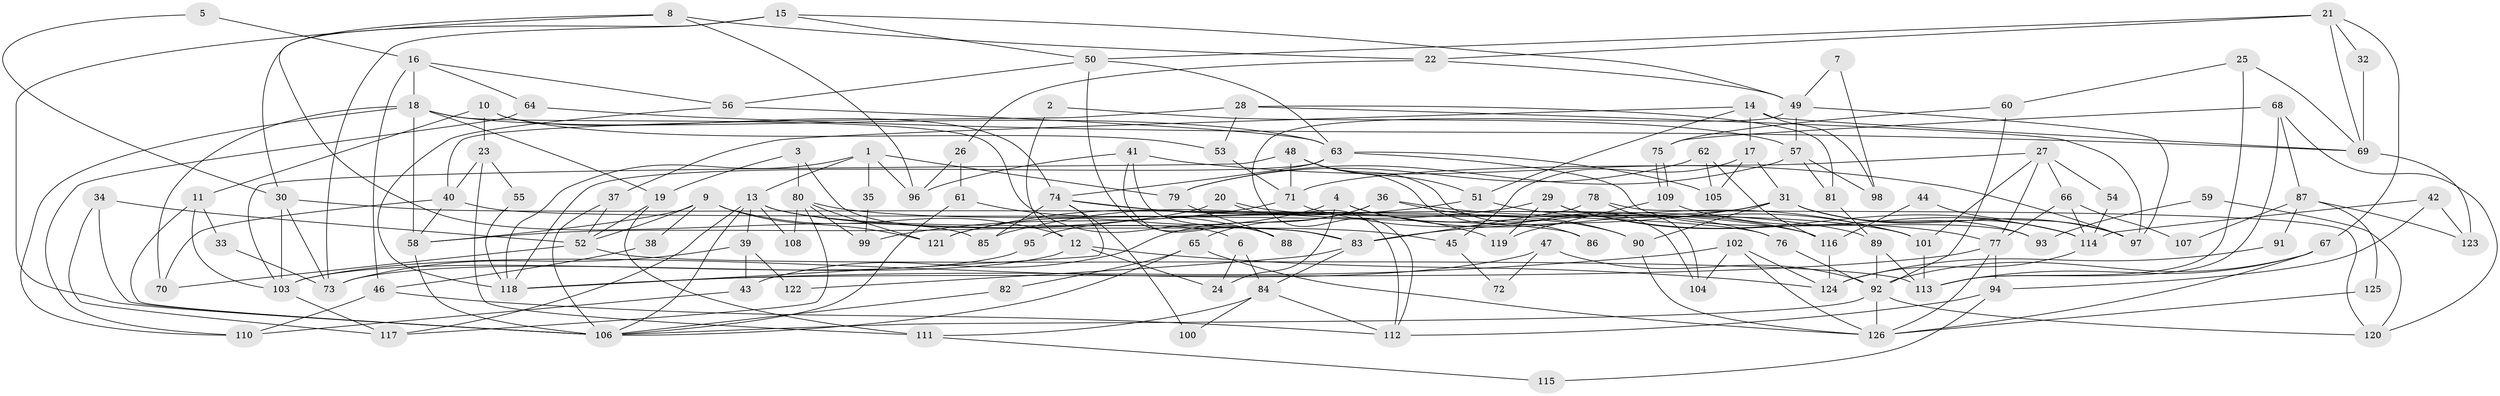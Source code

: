 // coarse degree distribution, {5: 0.14285714285714285, 9: 0.047619047619047616, 4: 0.2222222222222222, 6: 0.12698412698412698, 16: 0.015873015873015872, 11: 0.031746031746031744, 13: 0.047619047619047616, 8: 0.07936507936507936, 7: 0.031746031746031744, 2: 0.15873015873015872, 3: 0.07936507936507936, 10: 0.015873015873015872}
// Generated by graph-tools (version 1.1) at 2025/18/03/04/25 18:18:42]
// undirected, 126 vertices, 252 edges
graph export_dot {
graph [start="1"]
  node [color=gray90,style=filled];
  1;
  2;
  3;
  4;
  5;
  6;
  7;
  8;
  9;
  10;
  11;
  12;
  13;
  14;
  15;
  16;
  17;
  18;
  19;
  20;
  21;
  22;
  23;
  24;
  25;
  26;
  27;
  28;
  29;
  30;
  31;
  32;
  33;
  34;
  35;
  36;
  37;
  38;
  39;
  40;
  41;
  42;
  43;
  44;
  45;
  46;
  47;
  48;
  49;
  50;
  51;
  52;
  53;
  54;
  55;
  56;
  57;
  58;
  59;
  60;
  61;
  62;
  63;
  64;
  65;
  66;
  67;
  68;
  69;
  70;
  71;
  72;
  73;
  74;
  75;
  76;
  77;
  78;
  79;
  80;
  81;
  82;
  83;
  84;
  85;
  86;
  87;
  88;
  89;
  90;
  91;
  92;
  93;
  94;
  95;
  96;
  97;
  98;
  99;
  100;
  101;
  102;
  103;
  104;
  105;
  106;
  107;
  108;
  109;
  110;
  111;
  112;
  113;
  114;
  115;
  116;
  117;
  118;
  119;
  120;
  121;
  122;
  123;
  124;
  125;
  126;
  1 -- 13;
  1 -- 96;
  1 -- 35;
  1 -- 79;
  1 -- 118;
  2 -- 12;
  2 -- 57;
  3 -- 80;
  3 -- 19;
  3 -- 6;
  4 -- 116;
  4 -- 24;
  4 -- 90;
  4 -- 121;
  5 -- 16;
  5 -- 30;
  6 -- 84;
  6 -- 24;
  7 -- 98;
  7 -- 49;
  8 -- 106;
  8 -- 22;
  8 -- 85;
  8 -- 96;
  9 -- 121;
  9 -- 52;
  9 -- 12;
  9 -- 38;
  9 -- 58;
  10 -- 11;
  10 -- 74;
  10 -- 23;
  10 -- 53;
  11 -- 106;
  11 -- 103;
  11 -- 33;
  12 -- 124;
  12 -- 24;
  12 -- 73;
  13 -- 83;
  13 -- 106;
  13 -- 39;
  13 -- 45;
  13 -- 108;
  13 -- 117;
  14 -- 69;
  14 -- 17;
  14 -- 37;
  14 -- 51;
  14 -- 98;
  15 -- 49;
  15 -- 50;
  15 -- 30;
  15 -- 73;
  16 -- 56;
  16 -- 18;
  16 -- 46;
  16 -- 64;
  17 -- 105;
  17 -- 31;
  17 -- 45;
  18 -- 63;
  18 -- 58;
  18 -- 19;
  18 -- 70;
  18 -- 88;
  18 -- 110;
  19 -- 52;
  19 -- 111;
  20 -- 58;
  20 -- 101;
  20 -- 112;
  21 -- 50;
  21 -- 67;
  21 -- 22;
  21 -- 32;
  21 -- 69;
  22 -- 49;
  22 -- 26;
  23 -- 40;
  23 -- 55;
  23 -- 111;
  25 -- 69;
  25 -- 113;
  25 -- 60;
  26 -- 61;
  26 -- 96;
  27 -- 77;
  27 -- 101;
  27 -- 54;
  27 -- 66;
  27 -- 71;
  28 -- 97;
  28 -- 53;
  28 -- 40;
  28 -- 81;
  29 -- 114;
  29 -- 77;
  29 -- 85;
  29 -- 119;
  30 -- 73;
  30 -- 76;
  30 -- 103;
  31 -- 114;
  31 -- 97;
  31 -- 83;
  31 -- 90;
  31 -- 93;
  31 -- 95;
  32 -- 69;
  33 -- 73;
  34 -- 52;
  34 -- 117;
  34 -- 106;
  35 -- 99;
  36 -- 90;
  36 -- 65;
  36 -- 43;
  36 -- 101;
  37 -- 52;
  37 -- 106;
  38 -- 46;
  39 -- 73;
  39 -- 43;
  39 -- 122;
  40 -- 58;
  40 -- 70;
  40 -- 86;
  41 -- 96;
  41 -- 83;
  41 -- 88;
  41 -- 97;
  42 -- 114;
  42 -- 94;
  42 -- 123;
  43 -- 110;
  44 -- 97;
  44 -- 116;
  45 -- 72;
  46 -- 110;
  46 -- 112;
  47 -- 103;
  47 -- 92;
  47 -- 72;
  48 -- 51;
  48 -- 104;
  48 -- 71;
  48 -- 86;
  48 -- 103;
  49 -- 57;
  49 -- 112;
  49 -- 97;
  50 -- 63;
  50 -- 88;
  50 -- 56;
  51 -- 101;
  51 -- 121;
  52 -- 113;
  52 -- 70;
  53 -- 71;
  54 -- 114;
  55 -- 118;
  56 -- 118;
  56 -- 63;
  57 -- 81;
  57 -- 79;
  57 -- 98;
  58 -- 106;
  59 -- 120;
  59 -- 93;
  60 -- 92;
  60 -- 75;
  61 -- 106;
  61 -- 88;
  62 -- 116;
  62 -- 79;
  62 -- 105;
  63 -- 118;
  63 -- 74;
  63 -- 93;
  63 -- 105;
  64 -- 110;
  64 -- 69;
  65 -- 106;
  65 -- 126;
  65 -- 82;
  66 -- 77;
  66 -- 107;
  66 -- 114;
  67 -- 92;
  67 -- 126;
  67 -- 113;
  68 -- 75;
  68 -- 113;
  68 -- 87;
  68 -- 120;
  69 -- 123;
  71 -- 76;
  71 -- 99;
  74 -- 85;
  74 -- 89;
  74 -- 100;
  74 -- 118;
  74 -- 119;
  75 -- 109;
  75 -- 109;
  76 -- 92;
  77 -- 118;
  77 -- 126;
  77 -- 94;
  78 -- 120;
  78 -- 83;
  78 -- 104;
  79 -- 88;
  80 -- 121;
  80 -- 117;
  80 -- 99;
  80 -- 108;
  80 -- 116;
  81 -- 89;
  82 -- 106;
  83 -- 84;
  83 -- 122;
  84 -- 112;
  84 -- 111;
  84 -- 100;
  87 -- 123;
  87 -- 91;
  87 -- 107;
  87 -- 125;
  89 -- 92;
  89 -- 113;
  90 -- 126;
  91 -- 124;
  92 -- 106;
  92 -- 120;
  92 -- 126;
  94 -- 112;
  94 -- 115;
  95 -- 103;
  101 -- 113;
  102 -- 118;
  102 -- 126;
  102 -- 104;
  102 -- 124;
  103 -- 117;
  109 -- 119;
  109 -- 114;
  111 -- 115;
  114 -- 124;
  116 -- 124;
  125 -- 126;
}
